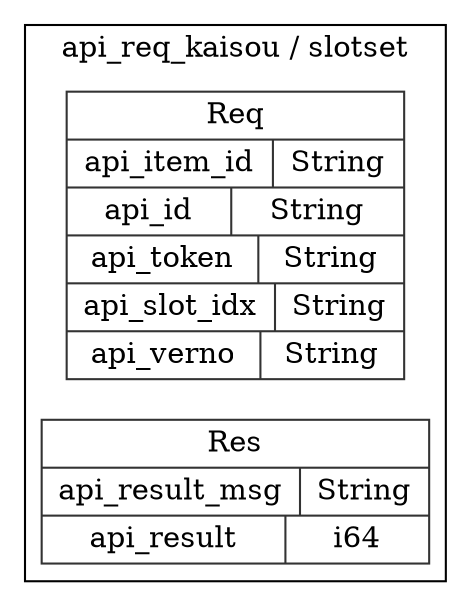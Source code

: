 digraph {
  rankdir=LR;
  subgraph cluster_0 {
    label="api_req_kaisou / slotset";
    node [style="filled", color=white, style="solid", color=gray20];
    api_req_kaisou__slotset__Req [label="<Req> Req  | { api_item_id | <api_item_id> String } | { api_id | <api_id> String } | { api_token | <api_token> String } | { api_slot_idx | <api_slot_idx> String } | { api_verno | <api_verno> String }", shape=record];
    api_req_kaisou__slotset__Res [label="<Res> Res  | { api_result_msg | <api_result_msg> String } | { api_result | <api_result> i64 }", shape=record];
  }
}
